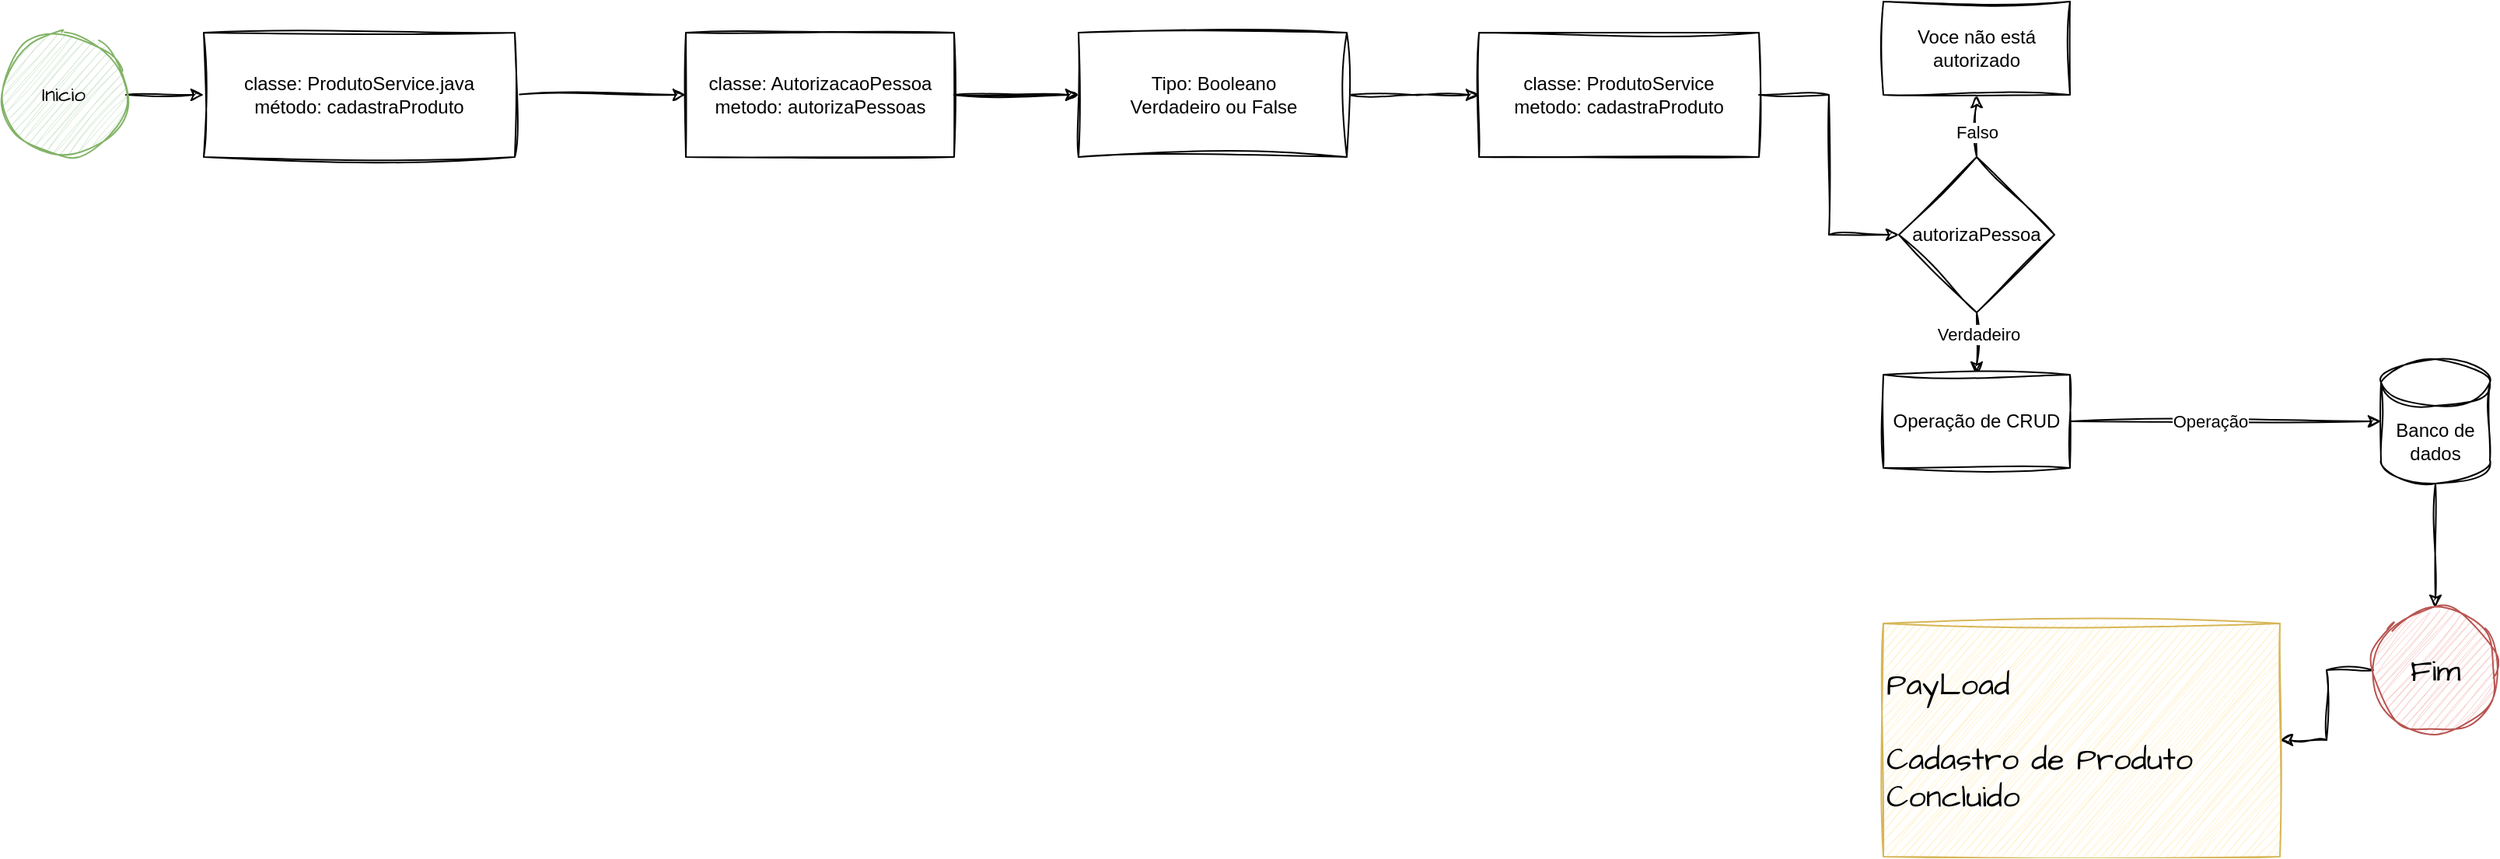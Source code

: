 <mxfile version="20.7.4" type="device" pages="6"><diagram id="YaEyOpLZqo1O4o5G6Kgj" name="CADASTRAR"><mxGraphModel dx="2731" dy="904" grid="1" gridSize="10" guides="1" tooltips="1" connect="1" arrows="1" fold="1" page="1" pageScale="1" pageWidth="827" pageHeight="1169" math="0" shadow="0"><root><mxCell id="0"/><mxCell id="1" parent="0"/><mxCell id="avmHXQ0p1c1_NOMVYRYm-1" value="" style="edgeStyle=orthogonalEdgeStyle;rounded=0;orthogonalLoop=1;jettySize=auto;html=1;sketch=1;curveFitting=1;jiggle=2;" edge="1" parent="1" source="avmHXQ0p1c1_NOMVYRYm-3" target="avmHXQ0p1c1_NOMVYRYm-7"><mxGeometry relative="1" as="geometry"/></mxCell><mxCell id="avmHXQ0p1c1_NOMVYRYm-2" value="" style="edgeStyle=orthogonalEdgeStyle;rounded=0;orthogonalLoop=1;jettySize=auto;html=1;sketch=1;curveFitting=1;jiggle=2;" edge="1" parent="1" source="avmHXQ0p1c1_NOMVYRYm-3" target="avmHXQ0p1c1_NOMVYRYm-7"><mxGeometry relative="1" as="geometry"/></mxCell><mxCell id="avmHXQ0p1c1_NOMVYRYm-3" value="&lt;font&gt;classe: AutorizacaoPessoa&lt;/font&gt;&lt;br&gt;&lt;font&gt;metodo: autorizaPessoas&lt;/font&gt;" style="rounded=0;whiteSpace=wrap;html=1;sketch=1;curveFitting=1;jiggle=2;" vertex="1" parent="1"><mxGeometry x="380" y="170" width="172.5" height="80" as="geometry"/></mxCell><mxCell id="avmHXQ0p1c1_NOMVYRYm-4" style="edgeStyle=orthogonalEdgeStyle;rounded=0;orthogonalLoop=1;jettySize=auto;html=1;entryX=0;entryY=0.5;entryDx=0;entryDy=0;sketch=1;curveFitting=1;jiggle=2;" edge="1" parent="1" source="avmHXQ0p1c1_NOMVYRYm-5" target="avmHXQ0p1c1_NOMVYRYm-3"><mxGeometry relative="1" as="geometry"/></mxCell><mxCell id="avmHXQ0p1c1_NOMVYRYm-5" value="&lt;font&gt;classe: ProdutoService.java&lt;/font&gt;&lt;br&gt;&lt;font&gt;método: cadastraProduto&lt;/font&gt;" style="rounded=0;whiteSpace=wrap;html=1;sketch=1;curveFitting=1;jiggle=2;" vertex="1" parent="1"><mxGeometry x="70" y="170" width="200" height="80" as="geometry"/></mxCell><mxCell id="avmHXQ0p1c1_NOMVYRYm-6" style="edgeStyle=orthogonalEdgeStyle;rounded=0;orthogonalLoop=1;jettySize=auto;html=1;entryX=0;entryY=0.5;entryDx=0;entryDy=0;sketch=1;curveFitting=1;jiggle=2;" edge="1" parent="1" source="avmHXQ0p1c1_NOMVYRYm-7"><mxGeometry relative="1" as="geometry"><mxPoint x="890" y="210" as="targetPoint"/></mxGeometry></mxCell><mxCell id="avmHXQ0p1c1_NOMVYRYm-7" value="&lt;font&gt;Tipo: Booleano&lt;/font&gt;&lt;br&gt;&lt;font&gt;Verdadeiro ou False&lt;/font&gt;" style="rounded=0;whiteSpace=wrap;html=1;sketch=1;curveFitting=1;jiggle=2;" vertex="1" parent="1"><mxGeometry x="632.5" y="170" width="172.5" height="80" as="geometry"/></mxCell><mxCell id="avmHXQ0p1c1_NOMVYRYm-8" value="" style="edgeStyle=orthogonalEdgeStyle;rounded=0;orthogonalLoop=1;jettySize=auto;html=1;sketch=1;curveFitting=1;jiggle=2;" edge="1" parent="1" source="avmHXQ0p1c1_NOMVYRYm-12" target="avmHXQ0p1c1_NOMVYRYm-13"><mxGeometry relative="1" as="geometry"/></mxCell><mxCell id="avmHXQ0p1c1_NOMVYRYm-9" value="Falso" style="edgeLabel;html=1;align=center;verticalAlign=middle;resizable=0;points=[];sketch=1;curveFitting=1;jiggle=2;" vertex="1" connectable="0" parent="avmHXQ0p1c1_NOMVYRYm-8"><mxGeometry x="-0.207" relative="1" as="geometry"><mxPoint as="offset"/></mxGeometry></mxCell><mxCell id="avmHXQ0p1c1_NOMVYRYm-10" style="edgeStyle=orthogonalEdgeStyle;rounded=0;orthogonalLoop=1;jettySize=auto;html=1;exitX=0.5;exitY=1;exitDx=0;exitDy=0;entryX=0.5;entryY=0;entryDx=0;entryDy=0;sketch=1;curveFitting=1;jiggle=2;" edge="1" parent="1" source="avmHXQ0p1c1_NOMVYRYm-12" target="avmHXQ0p1c1_NOMVYRYm-16"><mxGeometry relative="1" as="geometry"/></mxCell><mxCell id="avmHXQ0p1c1_NOMVYRYm-11" value="Verdadeiro" style="edgeLabel;html=1;align=center;verticalAlign=middle;resizable=0;points=[];sketch=1;curveFitting=1;jiggle=2;" vertex="1" connectable="0" parent="avmHXQ0p1c1_NOMVYRYm-10"><mxGeometry x="-0.328" y="1" relative="1" as="geometry"><mxPoint as="offset"/></mxGeometry></mxCell><mxCell id="avmHXQ0p1c1_NOMVYRYm-12" value="autorizaPessoa " style="rhombus;whiteSpace=wrap;html=1;rounded=0;sketch=1;curveFitting=1;jiggle=2;" vertex="1" parent="1"><mxGeometry x="1160" y="250" width="100" height="100" as="geometry"/></mxCell><mxCell id="avmHXQ0p1c1_NOMVYRYm-13" value="Voce não está autorizado" style="whiteSpace=wrap;html=1;rounded=0;sketch=1;curveFitting=1;jiggle=2;" vertex="1" parent="1"><mxGeometry x="1150" y="150" width="120" height="60" as="geometry"/></mxCell><mxCell id="avmHXQ0p1c1_NOMVYRYm-14" style="edgeStyle=orthogonalEdgeStyle;rounded=0;orthogonalLoop=1;jettySize=auto;html=1;entryX=0;entryY=0.5;entryDx=0;entryDy=0;entryPerimeter=0;sketch=1;curveFitting=1;jiggle=2;" edge="1" parent="1" source="avmHXQ0p1c1_NOMVYRYm-16" target="avmHXQ0p1c1_NOMVYRYm-19"><mxGeometry relative="1" as="geometry"/></mxCell><mxCell id="avmHXQ0p1c1_NOMVYRYm-15" value="Operação" style="edgeLabel;html=1;align=center;verticalAlign=middle;resizable=0;points=[];sketch=1;curveFitting=1;jiggle=2;" vertex="1" connectable="0" parent="avmHXQ0p1c1_NOMVYRYm-14"><mxGeometry x="-0.1" relative="1" as="geometry"><mxPoint as="offset"/></mxGeometry></mxCell><mxCell id="avmHXQ0p1c1_NOMVYRYm-16" value="Operação de CRUD" style="whiteSpace=wrap;html=1;rounded=0;sketch=1;curveFitting=1;jiggle=2;" vertex="1" parent="1"><mxGeometry x="1150" y="390" width="120" height="60" as="geometry"/></mxCell><mxCell id="avmHXQ0p1c1_NOMVYRYm-17" value="" style="edgeStyle=orthogonalEdgeStyle;rounded=0;orthogonalLoop=1;jettySize=auto;html=1;sketch=1;curveFitting=1;jiggle=2;" edge="1" parent="1" source="avmHXQ0p1c1_NOMVYRYm-18" target="avmHXQ0p1c1_NOMVYRYm-12"><mxGeometry relative="1" as="geometry"/></mxCell><mxCell id="avmHXQ0p1c1_NOMVYRYm-18" value="&lt;div&gt;classe: ProdutoService&lt;/div&gt;&lt;div&gt;metodo: cadastraProduto&lt;/div&gt;" style="whiteSpace=wrap;html=1;rounded=0;sketch=1;curveFitting=1;jiggle=2;" vertex="1" parent="1"><mxGeometry x="890" y="170" width="180" height="80" as="geometry"/></mxCell><mxCell id="6OjrnoADwSTsevYzwE-Z-2" value="" style="edgeStyle=orthogonalEdgeStyle;rounded=0;sketch=1;hachureGap=4;jiggle=2;curveFitting=1;orthogonalLoop=1;jettySize=auto;html=1;fontFamily=Architects Daughter;fontSource=https%3A%2F%2Ffonts.googleapis.com%2Fcss%3Ffamily%3DArchitects%2BDaughter;fontSize=13;" edge="1" parent="1" source="avmHXQ0p1c1_NOMVYRYm-19" target="6OjrnoADwSTsevYzwE-Z-1"><mxGeometry relative="1" as="geometry"/></mxCell><mxCell id="avmHXQ0p1c1_NOMVYRYm-19" value="Banco de dados" style="shape=cylinder3;whiteSpace=wrap;html=1;boundedLbl=1;backgroundOutline=1;size=15;sketch=1;curveFitting=1;jiggle=2;" vertex="1" parent="1"><mxGeometry x="1470" y="380" width="70" height="80" as="geometry"/></mxCell><mxCell id="2Vs1FFpnmpTr6dyC34oJ-2" value="" style="edgeStyle=orthogonalEdgeStyle;rounded=0;sketch=1;hachureGap=4;jiggle=2;curveFitting=1;orthogonalLoop=1;jettySize=auto;html=1;fontFamily=Architects Daughter;fontSource=https%3A%2F%2Ffonts.googleapis.com%2Fcss%3Ffamily%3DArchitects%2BDaughter;fontSize=13;" edge="1" parent="1" source="2Vs1FFpnmpTr6dyC34oJ-1" target="avmHXQ0p1c1_NOMVYRYm-5"><mxGeometry relative="1" as="geometry"/></mxCell><mxCell id="2Vs1FFpnmpTr6dyC34oJ-1" value="Inicio" style="ellipse;whiteSpace=wrap;html=1;aspect=fixed;rounded=0;sketch=1;hachureGap=4;jiggle=2;curveFitting=1;fontFamily=Architects Daughter;fontSource=https%3A%2F%2Ffonts.googleapis.com%2Fcss%3Ffamily%3DArchitects%2BDaughter;fontSize=13;fillColor=#d5e8d4;strokeColor=#82b366;" vertex="1" parent="1"><mxGeometry x="-60" y="170" width="80" height="80" as="geometry"/></mxCell><mxCell id="6OjrnoADwSTsevYzwE-Z-4" value="" style="edgeStyle=orthogonalEdgeStyle;rounded=0;sketch=1;hachureGap=4;jiggle=2;curveFitting=1;orthogonalLoop=1;jettySize=auto;html=1;fontFamily=Architects Daughter;fontSource=https%3A%2F%2Ffonts.googleapis.com%2Fcss%3Ffamily%3DArchitects%2BDaughter;fontSize=13;" edge="1" parent="1" source="6OjrnoADwSTsevYzwE-Z-1" target="6OjrnoADwSTsevYzwE-Z-3"><mxGeometry relative="1" as="geometry"/></mxCell><mxCell id="6OjrnoADwSTsevYzwE-Z-1" value="Fim" style="ellipse;whiteSpace=wrap;html=1;sketch=1;curveFitting=1;jiggle=2;hachureGap=4;fontFamily=Architects Daughter;fontSource=https%3A%2F%2Ffonts.googleapis.com%2Fcss%3Ffamily%3DArchitects%2BDaughter;fontSize=20;fillColor=#f8cecc;strokeColor=#b85450;" vertex="1" parent="1"><mxGeometry x="1465" y="540" width="80" height="80" as="geometry"/></mxCell><mxCell id="6OjrnoADwSTsevYzwE-Z-3" value="PayLoad&lt;br&gt;&lt;br&gt;Cadastro de Produto Concluido" style="whiteSpace=wrap;html=1;fontSize=20;fontFamily=Architects Daughter;fillColor=#fff2cc;strokeColor=#d6b656;sketch=1;curveFitting=1;jiggle=2;hachureGap=4;fontSource=https%3A%2F%2Ffonts.googleapis.com%2Fcss%3Ffamily%3DArchitects%2BDaughter;align=left;" vertex="1" parent="1"><mxGeometry x="1150" y="550" width="255" height="150" as="geometry"/></mxCell></root></mxGraphModel></diagram><diagram id="X0bF74XiXrTzCjZMN3fV" name="BUSCA-TODOS"><mxGraphModel dx="2943" dy="1004" grid="1" gridSize="10" guides="1" tooltips="1" connect="1" arrows="1" fold="1" page="1" pageScale="1" pageWidth="827" pageHeight="1169" math="0" shadow="0"><root><mxCell id="0"/><mxCell id="1" parent="0"/><mxCell id="L6-xTOXsC9QZWfpU8j8X-1" value="" style="edgeStyle=orthogonalEdgeStyle;rounded=0;orthogonalLoop=1;jettySize=auto;html=1;sketch=1;curveFitting=1;jiggle=2;" edge="1" parent="1" source="L6-xTOXsC9QZWfpU8j8X-3"><mxGeometry relative="1" as="geometry"><mxPoint x="795" y="450" as="targetPoint"/></mxGeometry></mxCell><mxCell id="L6-xTOXsC9QZWfpU8j8X-2" value="" style="edgeStyle=orthogonalEdgeStyle;rounded=0;orthogonalLoop=1;jettySize=auto;html=1;sketch=1;curveFitting=1;jiggle=2;" edge="1" parent="1" source="L6-xTOXsC9QZWfpU8j8X-3"><mxGeometry relative="1" as="geometry"><mxPoint x="795" y="450" as="targetPoint"/></mxGeometry></mxCell><mxCell id="L6-xTOXsC9QZWfpU8j8X-3" value="&lt;font&gt;classe: AutorizacaoPessoa&lt;/font&gt;&lt;br&gt;&lt;font&gt;metodo: autorizaPessoas&lt;/font&gt;()" style="rounded=0;whiteSpace=wrap;html=1;sketch=1;curveFitting=1;jiggle=2;" vertex="1" parent="1"><mxGeometry x="570" y="410" width="172.5" height="80" as="geometry"/></mxCell><mxCell id="L6-xTOXsC9QZWfpU8j8X-4" style="edgeStyle=orthogonalEdgeStyle;rounded=0;orthogonalLoop=1;jettySize=auto;html=1;entryX=0;entryY=0.5;entryDx=0;entryDy=0;sketch=1;curveFitting=1;jiggle=2;" edge="1" parent="1" source="L6-xTOXsC9QZWfpU8j8X-5" target="L6-xTOXsC9QZWfpU8j8X-3"><mxGeometry relative="1" as="geometry"/></mxCell><mxCell id="L6-xTOXsC9QZWfpU8j8X-5" value="&lt;font&gt;classe: ProdutoService.java&lt;/font&gt;&lt;br&gt;&lt;font&gt;método: todosProduto&lt;/font&gt;()" style="rounded=0;whiteSpace=wrap;html=1;sketch=1;curveFitting=1;jiggle=2;" vertex="1" parent="1"><mxGeometry x="310" y="410" width="200" height="80" as="geometry"/></mxCell><mxCell id="L6-xTOXsC9QZWfpU8j8X-8" value="" style="edgeStyle=orthogonalEdgeStyle;rounded=0;orthogonalLoop=1;jettySize=auto;html=1;sketch=1;curveFitting=1;jiggle=2;" edge="1" parent="1" source="L6-xTOXsC9QZWfpU8j8X-12" target="L6-xTOXsC9QZWfpU8j8X-13"><mxGeometry relative="1" as="geometry"/></mxCell><mxCell id="L6-xTOXsC9QZWfpU8j8X-9" value="Falso" style="edgeLabel;html=1;align=center;verticalAlign=middle;resizable=0;points=[];sketch=1;curveFitting=1;jiggle=2;" vertex="1" connectable="0" parent="L6-xTOXsC9QZWfpU8j8X-8"><mxGeometry x="-0.207" relative="1" as="geometry"><mxPoint as="offset"/></mxGeometry></mxCell><mxCell id="L6-xTOXsC9QZWfpU8j8X-10" style="edgeStyle=orthogonalEdgeStyle;rounded=0;orthogonalLoop=1;jettySize=auto;html=1;exitX=0.5;exitY=1;exitDx=0;exitDy=0;entryX=0.5;entryY=0;entryDx=0;entryDy=0;sketch=1;curveFitting=1;jiggle=2;" edge="1" parent="1" source="L6-xTOXsC9QZWfpU8j8X-12"><mxGeometry relative="1" as="geometry"><mxPoint x="840" y="540" as="targetPoint"/></mxGeometry></mxCell><mxCell id="L6-xTOXsC9QZWfpU8j8X-11" value="Verdadeiro" style="edgeLabel;html=1;align=center;verticalAlign=middle;resizable=0;points=[];sketch=1;curveFitting=1;jiggle=2;" vertex="1" connectable="0" parent="L6-xTOXsC9QZWfpU8j8X-10"><mxGeometry x="-0.328" y="1" relative="1" as="geometry"><mxPoint as="offset"/></mxGeometry></mxCell><mxCell id="L6-xTOXsC9QZWfpU8j8X-12" value="Tem permissao" style="rhombus;whiteSpace=wrap;html=1;rounded=0;sketch=1;curveFitting=1;jiggle=2;" vertex="1" parent="1"><mxGeometry x="790" y="400" width="100" height="100" as="geometry"/></mxCell><mxCell id="L6-xTOXsC9QZWfpU8j8X-13" value="UNAUTHORIZED" style="whiteSpace=wrap;html=1;rounded=0;sketch=1;curveFitting=1;jiggle=2;" vertex="1" parent="1"><mxGeometry x="780" y="300" width="120" height="60" as="geometry"/></mxCell><mxCell id="L6-xTOXsC9QZWfpU8j8X-24" value="" style="edgeStyle=orthogonalEdgeStyle;rounded=0;sketch=1;hachureGap=4;jiggle=2;curveFitting=1;orthogonalLoop=1;jettySize=auto;html=1;fontFamily=Architects Daughter;fontSource=https%3A%2F%2Ffonts.googleapis.com%2Fcss%3Ffamily%3DArchitects%2BDaughter;fontSize=16;" edge="1" parent="1" target="L6-xTOXsC9QZWfpU8j8X-18"><mxGeometry relative="1" as="geometry"><mxPoint x="900" y="570" as="sourcePoint"/><Array as="points"><mxPoint x="900" y="580"/></Array></mxGeometry></mxCell><mxCell id="L6-xTOXsC9QZWfpU8j8X-22" value="" style="edgeStyle=orthogonalEdgeStyle;rounded=0;sketch=1;hachureGap=4;jiggle=2;curveFitting=1;orthogonalLoop=1;jettySize=auto;html=1;fontFamily=Architects Daughter;fontSource=https%3A%2F%2Ffonts.googleapis.com%2Fcss%3Ffamily%3DArchitects%2BDaughter;fontSize=16;entryX=0;entryY=0.5;entryDx=0;entryDy=0;entryPerimeter=0;" edge="1" parent="1" source="L6-xTOXsC9QZWfpU8j8X-18" target="L6-xTOXsC9QZWfpU8j8X-25"><mxGeometry relative="1" as="geometry"><mxPoint x="1290" y="580" as="targetPoint"/><Array as="points"/></mxGeometry></mxCell><mxCell id="L6-xTOXsC9QZWfpU8j8X-18" value="&lt;div&gt;classe: ProdutoRepository&lt;/div&gt;&lt;div&gt;metodo: findAll()&lt;/div&gt;" style="whiteSpace=wrap;html=1;rounded=0;sketch=1;curveFitting=1;jiggle=2;" vertex="1" parent="1"><mxGeometry x="1040" y="540" width="180" height="80" as="geometry"/></mxCell><mxCell id="0-TKFk_wVr5oZVxgOSmR-2" value="" style="edgeStyle=orthogonalEdgeStyle;rounded=0;sketch=1;hachureGap=4;jiggle=2;curveFitting=1;orthogonalLoop=1;jettySize=auto;html=1;fontFamily=Architects Daughter;fontSource=https%3A%2F%2Ffonts.googleapis.com%2Fcss%3Ffamily%3DArchitects%2BDaughter;fontSize=14;" edge="1" parent="1" source="L6-xTOXsC9QZWfpU8j8X-25" target="0-TKFk_wVr5oZVxgOSmR-1"><mxGeometry relative="1" as="geometry"/></mxCell><mxCell id="L6-xTOXsC9QZWfpU8j8X-25" value="&lt;font style=&quot;font-size: 14px;&quot;&gt;autorizacao.&lt;br&gt;produtos&lt;/font&gt;" style="shape=cylinder3;whiteSpace=wrap;html=1;boundedLbl=1;backgroundOutline=1;size=15;sketch=1;hachureGap=4;jiggle=2;curveFitting=1;fontFamily=Architects Daughter;fontSource=https%3A%2F%2Ffonts.googleapis.com%2Fcss%3Ffamily%3DArchitects%2BDaughter;fontSize=20;" vertex="1" parent="1"><mxGeometry x="1300" y="530" width="90" height="100" as="geometry"/></mxCell><mxCell id="L6-xTOXsC9QZWfpU8j8X-28" value="" style="edgeStyle=orthogonalEdgeStyle;rounded=0;sketch=1;hachureGap=4;jiggle=2;curveFitting=1;orthogonalLoop=1;jettySize=auto;html=1;fontFamily=Architects Daughter;fontSource=https%3A%2F%2Ffonts.googleapis.com%2Fcss%3Ffamily%3DArchitects%2BDaughter;fontSize=14;" edge="1" parent="1" source="L6-xTOXsC9QZWfpU8j8X-27" target="L6-xTOXsC9QZWfpU8j8X-5"><mxGeometry relative="1" as="geometry"/></mxCell><mxCell id="L6-xTOXsC9QZWfpU8j8X-27" value="&lt;font&gt;classe: ProdutoController.java&lt;/font&gt;&lt;br&gt;&lt;font&gt;método: todosProduto()&lt;/font&gt;" style="rounded=0;whiteSpace=wrap;html=1;sketch=1;curveFitting=1;jiggle=2;" vertex="1" parent="1"><mxGeometry x="60" y="407.5" width="170" height="85" as="geometry"/></mxCell><mxCell id="L6-xTOXsC9QZWfpU8j8X-29" value="&lt;font&gt;classe: ProdutoService.java&lt;/font&gt;&lt;br&gt;&lt;font&gt;método: todosProduto&lt;/font&gt;()" style="rounded=0;whiteSpace=wrap;html=1;sketch=1;curveFitting=1;jiggle=2;" vertex="1" parent="1"><mxGeometry x="742.5" y="540" width="200" height="80" as="geometry"/></mxCell><mxCell id="0-TKFk_wVr5oZVxgOSmR-4" style="edgeStyle=orthogonalEdgeStyle;rounded=0;sketch=1;hachureGap=4;jiggle=2;curveFitting=1;orthogonalLoop=1;jettySize=auto;html=1;entryX=0.5;entryY=0;entryDx=0;entryDy=0;fontFamily=Architects Daughter;fontSource=https%3A%2F%2Ffonts.googleapis.com%2Fcss%3Ffamily%3DArchitects%2BDaughter;fontSize=14;" edge="1" parent="1" source="0-TKFk_wVr5oZVxgOSmR-1" target="0-TKFk_wVr5oZVxgOSmR-3"><mxGeometry relative="1" as="geometry"/></mxCell><mxCell id="0-TKFk_wVr5oZVxgOSmR-1" value="fim" style="ellipse;whiteSpace=wrap;html=1;fontSize=20;fontFamily=Architects Daughter;sketch=1;hachureGap=4;jiggle=2;curveFitting=1;fontSource=https%3A%2F%2Ffonts.googleapis.com%2Fcss%3Ffamily%3DArchitects%2BDaughter;fillColor=#f8cecc;strokeColor=#b85450;" vertex="1" parent="1"><mxGeometry x="1475" y="540" width="80" height="80" as="geometry"/></mxCell><mxCell id="0-TKFk_wVr5oZVxgOSmR-3" value="&lt;font style=&quot;font-size: 13px;&quot;&gt;PayLoad&lt;br&gt;&lt;br&gt;&lt;/font&gt;&lt;div style=&quot;background-color: rgb(255, 255, 254); line-height: 18px; font-size: 13px;&quot;&gt;&lt;div style=&quot;&quot;&gt;&lt;font style=&quot;font-size: 13px;&quot;&gt;[&lt;/font&gt;&lt;/div&gt;&lt;div style=&quot;&quot;&gt;&lt;font style=&quot;font-size: 13px;&quot;&gt;&amp;nbsp;&amp;nbsp;&amp;nbsp;&amp;nbsp;{&lt;/font&gt;&lt;/div&gt;&lt;div style=&quot;&quot;&gt;&lt;font style=&quot;font-size: 13px;&quot;&gt;&amp;nbsp;&amp;nbsp;&amp;nbsp;&amp;nbsp;&amp;nbsp;&amp;nbsp;&amp;nbsp;&amp;nbsp;&lt;span style=&quot;color: #a31515;&quot;&gt;&quot;nome&quot;&lt;/span&gt;:&amp;nbsp;&lt;span style=&quot;color: #0451a5;&quot;&gt;&quot;Iphone&amp;nbsp;15&quot;&lt;/span&gt;,&lt;/font&gt;&lt;/div&gt;&lt;div style=&quot;&quot;&gt;&lt;font style=&quot;font-size: 13px;&quot;&gt;&amp;nbsp;&amp;nbsp;&amp;nbsp;&amp;nbsp;&amp;nbsp;&amp;nbsp;&amp;nbsp;&amp;nbsp;&lt;span style=&quot;color: #a31515;&quot;&gt;&quot;preco&quot;&lt;/span&gt;:&amp;nbsp;&lt;span style=&quot;color: #098658;&quot;&gt;8999&lt;/span&gt;,&lt;/font&gt;&lt;/div&gt;&lt;div style=&quot;&quot;&gt;&lt;font style=&quot;font-size: 13px;&quot;&gt;&amp;nbsp;&amp;nbsp;&amp;nbsp;&amp;nbsp;&amp;nbsp;&amp;nbsp;&amp;nbsp;&amp;nbsp;&lt;span style=&quot;color: #a31515;&quot;&gt;&quot;descricao&quot;&lt;/span&gt;:&amp;nbsp;&lt;span style=&quot;color: #0451a5;&quot;&gt;&quot;Iphone&amp;nbsp;15&amp;nbsp;Plus&amp;nbsp;2023&quot;&lt;/span&gt;&lt;/font&gt;&lt;/div&gt;&lt;div style=&quot;&quot;&gt;&lt;font style=&quot;font-size: 13px;&quot;&gt;&amp;nbsp;&amp;nbsp;&amp;nbsp;&amp;nbsp;},&lt;/font&gt;&lt;/div&gt;&lt;div style=&quot;&quot;&gt;&lt;font style=&quot;font-size: 13px;&quot;&gt;&amp;nbsp;&amp;nbsp;&amp;nbsp;&amp;nbsp;{&lt;/font&gt;&lt;/div&gt;&lt;div style=&quot;&quot;&gt;&lt;font style=&quot;font-size: 13px;&quot;&gt;&amp;nbsp;&amp;nbsp;&amp;nbsp;&amp;nbsp;&amp;nbsp;&amp;nbsp;&amp;nbsp;&amp;nbsp;&lt;span style=&quot;color: #a31515;&quot;&gt;&quot;nome&quot;&lt;/span&gt;:&amp;nbsp;&lt;span style=&quot;color: #0451a5;&quot;&gt;&quot;MacBook&quot;&lt;/span&gt;,&lt;/font&gt;&lt;/div&gt;&lt;div style=&quot;&quot;&gt;&lt;font style=&quot;font-size: 13px;&quot;&gt;&amp;nbsp;&amp;nbsp;&amp;nbsp;&amp;nbsp;&amp;nbsp;&amp;nbsp;&amp;nbsp;&amp;nbsp;&lt;span style=&quot;color: #a31515;&quot;&gt;&quot;preco&quot;&lt;/span&gt;:&amp;nbsp;&lt;span style=&quot;color: #098658;&quot;&gt;12000&lt;/span&gt;,&lt;/font&gt;&lt;/div&gt;&lt;div style=&quot;&quot;&gt;&lt;font style=&quot;font-size: 13px;&quot;&gt;&amp;nbsp;&amp;nbsp;&amp;nbsp;&amp;nbsp;&amp;nbsp;&amp;nbsp;&amp;nbsp;&amp;nbsp;&lt;span style=&quot;color: #a31515;&quot;&gt;&quot;descricao&quot;&lt;/span&gt;:&amp;nbsp;&lt;span style=&quot;color: #0451a5;&quot;&gt;&quot;MacBook&amp;nbsp;2022&quot;&lt;/span&gt;&lt;/font&gt;&lt;/div&gt;&lt;div style=&quot;&quot;&gt;&lt;font style=&quot;font-size: 13px;&quot;&gt;&amp;nbsp;&amp;nbsp;&amp;nbsp;&amp;nbsp;},&lt;/font&gt;&lt;/div&gt;&lt;div style=&quot;&quot;&gt;&lt;font style=&quot;font-size: 13px;&quot;&gt;&amp;nbsp;&amp;nbsp;&amp;nbsp;&amp;nbsp;{&lt;/font&gt;&lt;/div&gt;&lt;div style=&quot;&quot;&gt;&lt;font style=&quot;font-size: 13px;&quot;&gt;&amp;nbsp;&amp;nbsp;&amp;nbsp;&amp;nbsp;&amp;nbsp;&amp;nbsp;&amp;nbsp;&amp;nbsp;&lt;span style=&quot;color: #a31515;&quot;&gt;&quot;nome&quot;&lt;/span&gt;:&amp;nbsp;&lt;span style=&quot;color: #0451a5;&quot;&gt;&quot;Cadeira&amp;nbsp;Gamer&quot;&lt;/span&gt;,&lt;/font&gt;&lt;/div&gt;&lt;div style=&quot;&quot;&gt;&lt;font style=&quot;font-size: 13px;&quot;&gt;&amp;nbsp;&amp;nbsp;&amp;nbsp;&amp;nbsp;&amp;nbsp;&amp;nbsp;&amp;nbsp;&amp;nbsp;&lt;span style=&quot;color: #a31515;&quot;&gt;&quot;preco&quot;&lt;/span&gt;:&amp;nbsp;&lt;span style=&quot;color: #098658;&quot;&gt;1999&lt;/span&gt;,&lt;/font&gt;&lt;/div&gt;&lt;div style=&quot;&quot;&gt;&lt;font style=&quot;font-size: 13px;&quot;&gt;&amp;nbsp;&amp;nbsp;&amp;nbsp;&amp;nbsp;&amp;nbsp;&amp;nbsp;&amp;nbsp;&amp;nbsp;&lt;span style=&quot;color: #a31515;&quot;&gt;&quot;descricao&quot;&lt;/span&gt;:&amp;nbsp;&lt;span style=&quot;color: #0451a5;&quot;&gt;&quot;Gamer&amp;nbsp;Lancamento&amp;nbsp;2022&quot;&lt;/span&gt;&lt;/font&gt;&lt;/div&gt;&lt;div style=&quot;&quot;&gt;&lt;font style=&quot;font-size: 13px;&quot;&gt;&amp;nbsp;&amp;nbsp;&amp;nbsp;&amp;nbsp;}&lt;/font&gt;&lt;/div&gt;&lt;div style=&quot;&quot;&gt;&lt;font style=&quot;font-size: 13px;&quot;&gt;]&lt;/font&gt;&lt;/div&gt;&lt;/div&gt;" style="whiteSpace=wrap;html=1;aspect=fixed;sketch=1;hachureGap=4;jiggle=2;curveFitting=1;fontFamily=Architects Daughter;fontSource=https%3A%2F%2Ffonts.googleapis.com%2Fcss%3Ffamily%3DArchitects%2BDaughter;fontSize=14;fillColor=#ffe6cc;strokeColor=#d79b00;align=left;gradientColor=none;rounded=0;" vertex="1" parent="1"><mxGeometry x="1385" y="720" width="260" height="260" as="geometry"/></mxCell><mxCell id="0-TKFk_wVr5oZVxgOSmR-7" value="" style="edgeStyle=orthogonalEdgeStyle;rounded=0;sketch=1;hachureGap=4;jiggle=2;curveFitting=1;orthogonalLoop=1;jettySize=auto;html=1;fontFamily=Architects Daughter;fontSource=https%3A%2F%2Ffonts.googleapis.com%2Fcss%3Ffamily%3DArchitects%2BDaughter;fontSize=13;" edge="1" parent="1" source="0-TKFk_wVr5oZVxgOSmR-6" target="L6-xTOXsC9QZWfpU8j8X-27"><mxGeometry relative="1" as="geometry"/></mxCell><mxCell id="0-TKFk_wVr5oZVxgOSmR-6" value="Inicio" style="ellipse;whiteSpace=wrap;html=1;aspect=fixed;rounded=0;sketch=1;hachureGap=4;jiggle=2;curveFitting=1;fontFamily=Architects Daughter;fontSource=https%3A%2F%2Ffonts.googleapis.com%2Fcss%3Ffamily%3DArchitects%2BDaughter;fontSize=13;fillColor=#d5e8d4;strokeColor=#82b366;" vertex="1" parent="1"><mxGeometry x="-60" y="410" width="80" height="80" as="geometry"/></mxCell></root></mxGraphModel></diagram><diagram id="L_cnB4wJtQTz-CdpNMbE" name="BUSCA-POR-NOME"><mxGraphModel dx="2380" dy="1130" grid="1" gridSize="10" guides="1" tooltips="1" connect="1" arrows="1" fold="1" page="1" pageScale="1" pageWidth="827" pageHeight="1169" math="0" shadow="0"><root><mxCell id="0"/><mxCell id="1" parent="0"/><mxCell id="UpJ8S-KPphGA2ktyvTCq-1" value="" style="edgeStyle=orthogonalEdgeStyle;rounded=0;orthogonalLoop=1;jettySize=auto;html=1;sketch=1;curveFitting=1;jiggle=2;" edge="1" parent="1" source="UpJ8S-KPphGA2ktyvTCq-3"><mxGeometry relative="1" as="geometry"><mxPoint x="905" y="410" as="targetPoint"/></mxGeometry></mxCell><mxCell id="UpJ8S-KPphGA2ktyvTCq-2" value="" style="edgeStyle=orthogonalEdgeStyle;rounded=0;orthogonalLoop=1;jettySize=auto;html=1;sketch=1;curveFitting=1;jiggle=2;" edge="1" parent="1" source="UpJ8S-KPphGA2ktyvTCq-3"><mxGeometry relative="1" as="geometry"><mxPoint x="905" y="410" as="targetPoint"/></mxGeometry></mxCell><mxCell id="UpJ8S-KPphGA2ktyvTCq-3" value="&lt;font&gt;classe: AutorizacaoPessoa&lt;/font&gt;&lt;br&gt;&lt;font&gt;metodo: autorizaPessoas&lt;/font&gt;()" style="rounded=0;whiteSpace=wrap;html=1;sketch=1;curveFitting=1;jiggle=2;" vertex="1" parent="1"><mxGeometry x="680" y="370" width="172.5" height="80" as="geometry"/></mxCell><mxCell id="UpJ8S-KPphGA2ktyvTCq-4" style="edgeStyle=orthogonalEdgeStyle;rounded=0;orthogonalLoop=1;jettySize=auto;html=1;entryX=0;entryY=0.5;entryDx=0;entryDy=0;sketch=1;curveFitting=1;jiggle=2;" edge="1" parent="1" source="UpJ8S-KPphGA2ktyvTCq-5" target="UpJ8S-KPphGA2ktyvTCq-3"><mxGeometry relative="1" as="geometry"/></mxCell><mxCell id="UpJ8S-KPphGA2ktyvTCq-5" value="&lt;font&gt;classe: ProdutoService.java&lt;/font&gt;&lt;br&gt;&lt;font&gt;método: buscaProdutoPeloNome&lt;/font&gt;()" style="rounded=0;whiteSpace=wrap;html=1;sketch=1;curveFitting=1;jiggle=2;" vertex="1" parent="1"><mxGeometry x="420" y="370" width="200" height="80" as="geometry"/></mxCell><mxCell id="UpJ8S-KPphGA2ktyvTCq-6" value="" style="edgeStyle=orthogonalEdgeStyle;rounded=0;orthogonalLoop=1;jettySize=auto;html=1;sketch=1;curveFitting=1;jiggle=2;" edge="1" parent="1" source="UpJ8S-KPphGA2ktyvTCq-10" target="UpJ8S-KPphGA2ktyvTCq-11"><mxGeometry relative="1" as="geometry"/></mxCell><mxCell id="UpJ8S-KPphGA2ktyvTCq-7" value="Falso" style="edgeLabel;html=1;align=center;verticalAlign=middle;resizable=0;points=[];sketch=1;curveFitting=1;jiggle=2;" vertex="1" connectable="0" parent="UpJ8S-KPphGA2ktyvTCq-6"><mxGeometry x="-0.207" relative="1" as="geometry"><mxPoint as="offset"/></mxGeometry></mxCell><mxCell id="UpJ8S-KPphGA2ktyvTCq-8" style="edgeStyle=orthogonalEdgeStyle;rounded=0;orthogonalLoop=1;jettySize=auto;html=1;exitX=0.5;exitY=1;exitDx=0;exitDy=0;entryX=0.5;entryY=0;entryDx=0;entryDy=0;sketch=1;curveFitting=1;jiggle=2;" edge="1" parent="1" source="UpJ8S-KPphGA2ktyvTCq-10"><mxGeometry relative="1" as="geometry"><mxPoint x="950" y="500" as="targetPoint"/></mxGeometry></mxCell><mxCell id="UpJ8S-KPphGA2ktyvTCq-9" value="Verdadeiro" style="edgeLabel;html=1;align=center;verticalAlign=middle;resizable=0;points=[];sketch=1;curveFitting=1;jiggle=2;" vertex="1" connectable="0" parent="UpJ8S-KPphGA2ktyvTCq-8"><mxGeometry x="-0.328" y="1" relative="1" as="geometry"><mxPoint as="offset"/></mxGeometry></mxCell><mxCell id="UpJ8S-KPphGA2ktyvTCq-10" value="Tem permissao" style="rhombus;whiteSpace=wrap;html=1;rounded=0;sketch=1;curveFitting=1;jiggle=2;" vertex="1" parent="1"><mxGeometry x="900" y="360" width="100" height="100" as="geometry"/></mxCell><mxCell id="UpJ8S-KPphGA2ktyvTCq-11" value="UNAUTHORIZED" style="whiteSpace=wrap;html=1;rounded=0;sketch=1;curveFitting=1;jiggle=2;" vertex="1" parent="1"><mxGeometry x="890" y="260" width="120" height="60" as="geometry"/></mxCell><mxCell id="UpJ8S-KPphGA2ktyvTCq-12" value="" style="edgeStyle=orthogonalEdgeStyle;rounded=0;sketch=1;hachureGap=4;jiggle=2;curveFitting=1;orthogonalLoop=1;jettySize=auto;html=1;fontFamily=Architects Daughter;fontSource=https%3A%2F%2Ffonts.googleapis.com%2Fcss%3Ffamily%3DArchitects%2BDaughter;fontSize=16;" edge="1" parent="1" target="UpJ8S-KPphGA2ktyvTCq-14"><mxGeometry relative="1" as="geometry"><mxPoint x="1010" y="530" as="sourcePoint"/><Array as="points"><mxPoint x="1010" y="540"/></Array></mxGeometry></mxCell><mxCell id="UpJ8S-KPphGA2ktyvTCq-13" value="" style="edgeStyle=orthogonalEdgeStyle;rounded=0;sketch=1;hachureGap=4;jiggle=2;curveFitting=1;orthogonalLoop=1;jettySize=auto;html=1;fontFamily=Architects Daughter;fontSource=https%3A%2F%2Ffonts.googleapis.com%2Fcss%3Ffamily%3DArchitects%2BDaughter;fontSize=16;entryX=0;entryY=0.5;entryDx=0;entryDy=0;entryPerimeter=0;" edge="1" parent="1" source="UpJ8S-KPphGA2ktyvTCq-14" target="UpJ8S-KPphGA2ktyvTCq-15"><mxGeometry relative="1" as="geometry"><mxPoint x="1400" y="540" as="targetPoint"/><Array as="points"/></mxGeometry></mxCell><mxCell id="UpJ8S-KPphGA2ktyvTCq-14" value="&lt;div&gt;classe: ProdutoRepository&lt;/div&gt;&lt;div&gt;metodo: findbyNomel()&lt;/div&gt;" style="whiteSpace=wrap;html=1;rounded=0;sketch=1;curveFitting=1;jiggle=2;" vertex="1" parent="1"><mxGeometry x="1150" y="500" width="180" height="80" as="geometry"/></mxCell><mxCell id="6yRp-FZCS6fgFoDoBVJO-2" value="" style="edgeStyle=orthogonalEdgeStyle;rounded=0;sketch=1;hachureGap=4;jiggle=2;curveFitting=1;orthogonalLoop=1;jettySize=auto;html=1;fontFamily=Architects Daughter;fontSource=https%3A%2F%2Ffonts.googleapis.com%2Fcss%3Ffamily%3DArchitects%2BDaughter;fontSize=13;" edge="1" parent="1" source="UpJ8S-KPphGA2ktyvTCq-15" target="6yRp-FZCS6fgFoDoBVJO-1"><mxGeometry relative="1" as="geometry"/></mxCell><mxCell id="UpJ8S-KPphGA2ktyvTCq-15" value="&lt;font style=&quot;font-size: 14px;&quot;&gt;autorizacao.&lt;br&gt;produtos&lt;/font&gt;" style="shape=cylinder3;whiteSpace=wrap;html=1;boundedLbl=1;backgroundOutline=1;size=15;sketch=1;hachureGap=4;jiggle=2;curveFitting=1;fontFamily=Architects Daughter;fontSource=https%3A%2F%2Ffonts.googleapis.com%2Fcss%3Ffamily%3DArchitects%2BDaughter;fontSize=20;" vertex="1" parent="1"><mxGeometry x="1410" y="490" width="90" height="100" as="geometry"/></mxCell><mxCell id="UpJ8S-KPphGA2ktyvTCq-16" value="" style="edgeStyle=orthogonalEdgeStyle;rounded=0;sketch=1;hachureGap=4;jiggle=2;curveFitting=1;orthogonalLoop=1;jettySize=auto;html=1;fontFamily=Architects Daughter;fontSource=https%3A%2F%2Ffonts.googleapis.com%2Fcss%3Ffamily%3DArchitects%2BDaughter;fontSize=14;" edge="1" parent="1" source="UpJ8S-KPphGA2ktyvTCq-17" target="UpJ8S-KPphGA2ktyvTCq-5"><mxGeometry relative="1" as="geometry"/></mxCell><mxCell id="UpJ8S-KPphGA2ktyvTCq-17" value="&lt;font&gt;classe: ProdutoController.java&lt;/font&gt;&lt;br&gt;&lt;font&gt;método: todosProduto()&lt;/font&gt;" style="rounded=0;whiteSpace=wrap;html=1;sketch=1;curveFitting=1;jiggle=2;" vertex="1" parent="1"><mxGeometry x="170" y="367.5" width="170" height="85" as="geometry"/></mxCell><mxCell id="UpJ8S-KPphGA2ktyvTCq-18" value="&lt;font&gt;classe: ProdutoService.java&lt;/font&gt;&lt;br&gt;&lt;font&gt;método: todosProduto&lt;/font&gt;()" style="rounded=0;whiteSpace=wrap;html=1;sketch=1;curveFitting=1;jiggle=2;" vertex="1" parent="1"><mxGeometry x="852.5" y="500" width="200" height="80" as="geometry"/></mxCell><mxCell id="aHt0i0D5UDsOq71x_Yu6-2" value="" style="edgeStyle=orthogonalEdgeStyle;rounded=0;sketch=1;hachureGap=4;jiggle=2;curveFitting=1;orthogonalLoop=1;jettySize=auto;html=1;fontFamily=Architects Daughter;fontSource=https%3A%2F%2Ffonts.googleapis.com%2Fcss%3Ffamily%3DArchitects%2BDaughter;fontSize=13;" edge="1" parent="1" source="6yRp-FZCS6fgFoDoBVJO-1" target="aHt0i0D5UDsOq71x_Yu6-1"><mxGeometry relative="1" as="geometry"/></mxCell><mxCell id="6yRp-FZCS6fgFoDoBVJO-1" value="Fim" style="ellipse;whiteSpace=wrap;html=1;fontSize=20;fontFamily=Architects Daughter;sketch=1;hachureGap=4;jiggle=2;curveFitting=1;fontSource=https%3A%2F%2Ffonts.googleapis.com%2Fcss%3Ffamily%3DArchitects%2BDaughter;fillColor=#f8cecc;strokeColor=#b85450;" vertex="1" parent="1"><mxGeometry x="1585" y="500" width="80" height="80" as="geometry"/></mxCell><mxCell id="aHt0i0D5UDsOq71x_Yu6-1" value="PayLoad&lt;br&gt;&lt;br&gt;&lt;div style=&quot;background-color: rgb(255, 255, 254); font-size: 12px; line-height: 18px;&quot;&gt;&lt;div&gt;{&lt;/div&gt;&lt;div&gt;&lt;span style=&quot;color: #a31515;&quot;&gt;&quot;nome&quot;&lt;/span&gt;:&lt;span style=&quot;color: #0451a5;&quot;&gt;&quot;Iphone&amp;nbsp;15&quot;&lt;/span&gt;&lt;/div&gt;&lt;div&gt;}&lt;/div&gt;&lt;/div&gt;" style="whiteSpace=wrap;html=1;fontSize=20;fontFamily=Architects Daughter;fillColor=#fff2cc;strokeColor=#d6b656;sketch=1;hachureGap=4;jiggle=2;curveFitting=1;fontSource=https%3A%2F%2Ffonts.googleapis.com%2Fcss%3Ffamily%3DArchitects%2BDaughter;align=left;" vertex="1" parent="1"><mxGeometry x="1575" y="640" width="100" height="120" as="geometry"/></mxCell><mxCell id="aHt0i0D5UDsOq71x_Yu6-4" value="" style="edgeStyle=orthogonalEdgeStyle;rounded=0;sketch=1;hachureGap=4;jiggle=2;curveFitting=1;orthogonalLoop=1;jettySize=auto;html=1;fontFamily=Architects Daughter;fontSource=https%3A%2F%2Ffonts.googleapis.com%2Fcss%3Ffamily%3DArchitects%2BDaughter;fontSize=13;" edge="1" parent="1" source="aHt0i0D5UDsOq71x_Yu6-3" target="UpJ8S-KPphGA2ktyvTCq-17"><mxGeometry relative="1" as="geometry"/></mxCell><mxCell id="aHt0i0D5UDsOq71x_Yu6-3" value="Inicio" style="ellipse;whiteSpace=wrap;html=1;aspect=fixed;rounded=0;sketch=1;hachureGap=4;jiggle=2;curveFitting=1;fontFamily=Architects Daughter;fontSource=https%3A%2F%2Ffonts.googleapis.com%2Fcss%3Ffamily%3DArchitects%2BDaughter;fontSize=13;fillColor=#d5e8d4;strokeColor=#82b366;" vertex="1" parent="1"><mxGeometry x="20" y="367.5" width="80" height="80" as="geometry"/></mxCell></root></mxGraphModel></diagram><diagram id="xcOc96pjGLmSXp_-P6-V" name="EDITAR-PRODUTO"><mxGraphModel dx="3173" dy="1507" grid="1" gridSize="10" guides="1" tooltips="1" connect="1" arrows="1" fold="1" page="1" pageScale="1" pageWidth="827" pageHeight="1169" math="0" shadow="0"><root><mxCell id="0"/><mxCell id="1" parent="0"/><mxCell id="oHIhhNMGo-jVGD3RSxgv-1" value="" style="edgeStyle=orthogonalEdgeStyle;rounded=0;orthogonalLoop=1;jettySize=auto;html=1;sketch=1;curveFitting=1;jiggle=2;" edge="1" parent="1" source="oHIhhNMGo-jVGD3RSxgv-3"><mxGeometry relative="1" as="geometry"><mxPoint x="905" y="410" as="targetPoint"/></mxGeometry></mxCell><mxCell id="oHIhhNMGo-jVGD3RSxgv-2" value="" style="edgeStyle=orthogonalEdgeStyle;rounded=0;orthogonalLoop=1;jettySize=auto;html=1;sketch=1;curveFitting=1;jiggle=2;" edge="1" parent="1" source="oHIhhNMGo-jVGD3RSxgv-3"><mxGeometry relative="1" as="geometry"><mxPoint x="905" y="410" as="targetPoint"/></mxGeometry></mxCell><mxCell id="oHIhhNMGo-jVGD3RSxgv-3" value="&lt;font&gt;classe: AutorizacaoPessoa&lt;/font&gt;&lt;br&gt;&lt;font&gt;metodo: autorizaPessoas&lt;/font&gt;()" style="rounded=0;whiteSpace=wrap;html=1;sketch=1;curveFitting=1;jiggle=2;" vertex="1" parent="1"><mxGeometry x="680" y="370" width="172.5" height="80" as="geometry"/></mxCell><mxCell id="oHIhhNMGo-jVGD3RSxgv-4" style="edgeStyle=orthogonalEdgeStyle;rounded=0;orthogonalLoop=1;jettySize=auto;html=1;entryX=0;entryY=0.5;entryDx=0;entryDy=0;sketch=1;curveFitting=1;jiggle=2;" edge="1" parent="1" source="oHIhhNMGo-jVGD3RSxgv-5" target="oHIhhNMGo-jVGD3RSxgv-3"><mxGeometry relative="1" as="geometry"/></mxCell><mxCell id="oHIhhNMGo-jVGD3RSxgv-5" value="&lt;font&gt;classe: ProdutoService.java&lt;/font&gt;&lt;br&gt;&lt;font&gt;método: editarProduto&lt;/font&gt;()" style="rounded=0;whiteSpace=wrap;html=1;sketch=1;curveFitting=1;jiggle=2;" vertex="1" parent="1"><mxGeometry x="420" y="370" width="200" height="80" as="geometry"/></mxCell><mxCell id="oHIhhNMGo-jVGD3RSxgv-6" value="" style="edgeStyle=orthogonalEdgeStyle;rounded=0;orthogonalLoop=1;jettySize=auto;html=1;sketch=1;curveFitting=1;jiggle=2;" edge="1" parent="1" source="oHIhhNMGo-jVGD3RSxgv-10" target="oHIhhNMGo-jVGD3RSxgv-11"><mxGeometry relative="1" as="geometry"/></mxCell><mxCell id="oHIhhNMGo-jVGD3RSxgv-7" value="Falso" style="edgeLabel;html=1;align=center;verticalAlign=middle;resizable=0;points=[];sketch=1;curveFitting=1;jiggle=2;" vertex="1" connectable="0" parent="oHIhhNMGo-jVGD3RSxgv-6"><mxGeometry x="-0.207" relative="1" as="geometry"><mxPoint as="offset"/></mxGeometry></mxCell><mxCell id="oHIhhNMGo-jVGD3RSxgv-8" style="edgeStyle=orthogonalEdgeStyle;rounded=0;orthogonalLoop=1;jettySize=auto;html=1;exitX=0.5;exitY=1;exitDx=0;exitDy=0;entryX=0.5;entryY=0;entryDx=0;entryDy=0;sketch=1;curveFitting=1;jiggle=2;" edge="1" parent="1" source="oHIhhNMGo-jVGD3RSxgv-10"><mxGeometry relative="1" as="geometry"><mxPoint x="950" y="500" as="targetPoint"/></mxGeometry></mxCell><mxCell id="oHIhhNMGo-jVGD3RSxgv-9" value="Verdadeiro" style="edgeLabel;html=1;align=center;verticalAlign=middle;resizable=0;points=[];sketch=1;curveFitting=1;jiggle=2;" vertex="1" connectable="0" parent="oHIhhNMGo-jVGD3RSxgv-8"><mxGeometry x="-0.328" y="1" relative="1" as="geometry"><mxPoint as="offset"/></mxGeometry></mxCell><mxCell id="oHIhhNMGo-jVGD3RSxgv-10" value="Tem permissao" style="rhombus;whiteSpace=wrap;html=1;rounded=0;sketch=1;curveFitting=1;jiggle=2;" vertex="1" parent="1"><mxGeometry x="900" y="360" width="100" height="100" as="geometry"/></mxCell><mxCell id="oHIhhNMGo-jVGD3RSxgv-11" value="UNAUTHORIZED" style="whiteSpace=wrap;html=1;rounded=0;sketch=1;curveFitting=1;jiggle=2;" vertex="1" parent="1"><mxGeometry x="890" y="260" width="120" height="60" as="geometry"/></mxCell><mxCell id="oHIhhNMGo-jVGD3RSxgv-12" value="" style="edgeStyle=orthogonalEdgeStyle;rounded=0;sketch=1;hachureGap=4;jiggle=2;curveFitting=1;orthogonalLoop=1;jettySize=auto;html=1;fontFamily=Architects Daughter;fontSource=https%3A%2F%2Ffonts.googleapis.com%2Fcss%3Ffamily%3DArchitects%2BDaughter;fontSize=16;" edge="1" parent="1" target="oHIhhNMGo-jVGD3RSxgv-14"><mxGeometry relative="1" as="geometry"><mxPoint x="1010" y="530" as="sourcePoint"/><Array as="points"><mxPoint x="1010" y="540"/></Array></mxGeometry></mxCell><mxCell id="oHIhhNMGo-jVGD3RSxgv-13" value="" style="edgeStyle=orthogonalEdgeStyle;rounded=0;sketch=1;hachureGap=4;jiggle=2;curveFitting=1;orthogonalLoop=1;jettySize=auto;html=1;fontFamily=Architects Daughter;fontSource=https%3A%2F%2Ffonts.googleapis.com%2Fcss%3Ffamily%3DArchitects%2BDaughter;fontSize=16;entryX=0;entryY=0.5;entryDx=0;entryDy=0;entryPerimeter=0;" edge="1" parent="1" source="oHIhhNMGo-jVGD3RSxgv-14" target="oHIhhNMGo-jVGD3RSxgv-16"><mxGeometry relative="1" as="geometry"><mxPoint x="1400" y="540" as="targetPoint"/><Array as="points"/></mxGeometry></mxCell><mxCell id="oHIhhNMGo-jVGD3RSxgv-14" value="&lt;div&gt;classe: ProdutoRepository&lt;/div&gt;&lt;div&gt;metodo: findbyId()&lt;/div&gt;" style="whiteSpace=wrap;html=1;rounded=0;sketch=1;curveFitting=1;jiggle=2;" vertex="1" parent="1"><mxGeometry x="1160" y="500" width="180" height="80" as="geometry"/></mxCell><mxCell id="oHIhhNMGo-jVGD3RSxgv-15" value="" style="edgeStyle=orthogonalEdgeStyle;rounded=0;sketch=1;hachureGap=4;jiggle=2;curveFitting=1;orthogonalLoop=1;jettySize=auto;html=1;fontFamily=Architects Daughter;fontSource=https%3A%2F%2Ffonts.googleapis.com%2Fcss%3Ffamily%3DArchitects%2BDaughter;fontSize=13;" edge="1" parent="1" source="oHIhhNMGo-jVGD3RSxgv-16"><mxGeometry relative="1" as="geometry"><mxPoint x="1585" y="540" as="targetPoint"/></mxGeometry></mxCell><mxCell id="oHIhhNMGo-jVGD3RSxgv-16" value="&lt;span style=&quot;font-size: 14px;&quot;&gt;produto&lt;br&gt;Busca&lt;br&gt;&lt;/span&gt;produto" style="shape=cylinder3;whiteSpace=wrap;html=1;boundedLbl=1;backgroundOutline=1;size=15;sketch=1;hachureGap=4;jiggle=2;curveFitting=1;fontFamily=Architects Daughter;fontSource=https%3A%2F%2Ffonts.googleapis.com%2Fcss%3Ffamily%3DArchitects%2BDaughter;fontSize=20;" vertex="1" parent="1"><mxGeometry x="1410" y="490" width="90" height="100" as="geometry"/></mxCell><mxCell id="oHIhhNMGo-jVGD3RSxgv-17" value="" style="edgeStyle=orthogonalEdgeStyle;rounded=0;sketch=1;hachureGap=4;jiggle=2;curveFitting=1;orthogonalLoop=1;jettySize=auto;html=1;fontFamily=Architects Daughter;fontSource=https%3A%2F%2Ffonts.googleapis.com%2Fcss%3Ffamily%3DArchitects%2BDaughter;fontSize=14;" edge="1" parent="1" source="oHIhhNMGo-jVGD3RSxgv-18" target="oHIhhNMGo-jVGD3RSxgv-5"><mxGeometry relative="1" as="geometry"/></mxCell><mxCell id="oHIhhNMGo-jVGD3RSxgv-18" value="&lt;font&gt;classe: ProdutoController.java&lt;/font&gt;&lt;br&gt;&lt;font&gt;método: editarProduto()&lt;/font&gt;" style="rounded=0;whiteSpace=wrap;html=1;sketch=1;curveFitting=1;jiggle=2;" vertex="1" parent="1"><mxGeometry x="170" y="367.5" width="170" height="85" as="geometry"/></mxCell><mxCell id="oHIhhNMGo-jVGD3RSxgv-19" value="&lt;font&gt;classe: ProdutoService.java&lt;/font&gt;&lt;br&gt;&lt;font&gt;método: editarProduto&lt;/font&gt;()" style="rounded=0;whiteSpace=wrap;html=1;sketch=1;curveFitting=1;jiggle=2;" vertex="1" parent="1"><mxGeometry x="852.5" y="500" width="200" height="80" as="geometry"/></mxCell><mxCell id="oHIhhNMGo-jVGD3RSxgv-23" value="" style="edgeStyle=orthogonalEdgeStyle;rounded=0;sketch=1;hachureGap=4;jiggle=2;curveFitting=1;orthogonalLoop=1;jettySize=auto;html=1;fontFamily=Architects Daughter;fontSource=https%3A%2F%2Ffonts.googleapis.com%2Fcss%3Ffamily%3DArchitects%2BDaughter;fontSize=13;" edge="1" parent="1" source="oHIhhNMGo-jVGD3RSxgv-24" target="oHIhhNMGo-jVGD3RSxgv-18"><mxGeometry relative="1" as="geometry"/></mxCell><mxCell id="oHIhhNMGo-jVGD3RSxgv-24" value="Inicio" style="ellipse;whiteSpace=wrap;html=1;aspect=fixed;rounded=0;sketch=1;hachureGap=4;jiggle=2;curveFitting=1;fontFamily=Architects Daughter;fontSource=https%3A%2F%2Ffonts.googleapis.com%2Fcss%3Ffamily%3DArchitects%2BDaughter;fontSize=13;fillColor=#d5e8d4;strokeColor=#82b366;" vertex="1" parent="1"><mxGeometry x="20" y="367.5" width="80" height="80" as="geometry"/></mxCell><mxCell id="PeOh4fdpjFVnzOWl3jZm-6" value="" style="edgeStyle=orthogonalEdgeStyle;rounded=0;sketch=1;hachureGap=4;jiggle=2;curveFitting=1;orthogonalLoop=1;jettySize=auto;html=1;fontFamily=Architects Daughter;fontSource=https%3A%2F%2Ffonts.googleapis.com%2Fcss%3Ffamily%3DArchitects%2BDaughter;fontSize=16;entryX=0;entryY=0.5;entryDx=0;entryDy=0;entryPerimeter=0;" edge="1" parent="1" source="PeOh4fdpjFVnzOWl3jZm-7" target="PeOh4fdpjFVnzOWl3jZm-9"><mxGeometry relative="1" as="geometry"><mxPoint x="1820" y="540" as="targetPoint"/><Array as="points"/></mxGeometry></mxCell><mxCell id="PeOh4fdpjFVnzOWl3jZm-7" value="&lt;font style=&quot;border-color: var(--border-color);&quot;&gt;classe: ProdutoService.java&lt;/font&gt;&lt;br style=&quot;border-color: var(--border-color);&quot;&gt;&lt;font style=&quot;border-color: var(--border-color);&quot;&gt;método: editarProduto&lt;/font&gt;()" style="whiteSpace=wrap;html=1;rounded=0;sketch=1;curveFitting=1;jiggle=2;" vertex="1" parent="1"><mxGeometry x="1580" y="500" width="180" height="80" as="geometry"/></mxCell><mxCell id="PeOh4fdpjFVnzOWl3jZm-8" value="" style="edgeStyle=orthogonalEdgeStyle;rounded=0;sketch=1;hachureGap=4;jiggle=2;curveFitting=1;orthogonalLoop=1;jettySize=auto;html=1;fontFamily=Architects Daughter;fontSource=https%3A%2F%2Ffonts.googleapis.com%2Fcss%3Ffamily%3DArchitects%2BDaughter;fontSize=13;" edge="1" parent="1" source="PeOh4fdpjFVnzOWl3jZm-9" target="PeOh4fdpjFVnzOWl3jZm-10"><mxGeometry relative="1" as="geometry"/></mxCell><mxCell id="PeOh4fdpjFVnzOWl3jZm-9" value="&lt;span style=&quot;font-size: 14px;&quot;&gt;produto&lt;br&gt;Salva&lt;br&gt;&lt;/span&gt;Produto" style="shape=cylinder3;whiteSpace=wrap;html=1;boundedLbl=1;backgroundOutline=1;size=15;sketch=1;hachureGap=4;jiggle=2;curveFitting=1;fontFamily=Architects Daughter;fontSource=https%3A%2F%2Ffonts.googleapis.com%2Fcss%3Ffamily%3DArchitects%2BDaughter;fontSize=20;" vertex="1" parent="1"><mxGeometry x="1830" y="490" width="90" height="100" as="geometry"/></mxCell><mxCell id="PeOh4fdpjFVnzOWl3jZm-12" value="" style="edgeStyle=orthogonalEdgeStyle;rounded=0;sketch=1;hachureGap=4;jiggle=2;curveFitting=1;orthogonalLoop=1;jettySize=auto;html=1;fontFamily=Architects Daughter;fontSource=https%3A%2F%2Ffonts.googleapis.com%2Fcss%3Ffamily%3DArchitects%2BDaughter;fontSize=13;" edge="1" parent="1" source="PeOh4fdpjFVnzOWl3jZm-10" target="PeOh4fdpjFVnzOWl3jZm-11"><mxGeometry relative="1" as="geometry"/></mxCell><mxCell id="PeOh4fdpjFVnzOWl3jZm-10" value="Fim" style="ellipse;whiteSpace=wrap;html=1;fontSize=20;fontFamily=Architects Daughter;sketch=1;hachureGap=4;jiggle=2;curveFitting=1;fontSource=https%3A%2F%2Ffonts.googleapis.com%2Fcss%3Ffamily%3DArchitects%2BDaughter;fillColor=#f8cecc;strokeColor=#b85450;" vertex="1" parent="1"><mxGeometry x="2005" y="500" width="80" height="80" as="geometry"/></mxCell><mxCell id="PeOh4fdpjFVnzOWl3jZm-11" value="&lt;br&gt;&lt;font style=&quot;&quot;&gt;&lt;span style=&quot;font-size: 15px;&quot;&gt;PayLoad&lt;/span&gt;&lt;br&gt;&lt;span style=&quot;font-size: 15px;&quot;&gt;Modificação feita com sucesso&lt;/span&gt;&lt;br&gt;&lt;/font&gt;" style="rounded=1;whiteSpace=wrap;html=1;fontSize=20;fontFamily=Architects Daughter;fillColor=#fff2cc;strokeColor=#d6b656;sketch=1;hachureGap=4;jiggle=2;curveFitting=1;fontSource=https%3A%2F%2Ffonts.googleapis.com%2Fcss%3Ffamily%3DArchitects%2BDaughter;align=left;" vertex="1" parent="1"><mxGeometry x="1968.75" y="600" width="151.25" height="100" as="geometry"/></mxCell></root></mxGraphModel></diagram><diagram id="QbfR-pFybCZJuZQsuJA5" name="DELETAR-PRODUTO"><mxGraphModel dx="1731" dy="822" grid="1" gridSize="10" guides="1" tooltips="1" connect="1" arrows="1" fold="1" page="1" pageScale="1" pageWidth="827" pageHeight="1169" math="0" shadow="0"><root><mxCell id="0"/><mxCell id="1" parent="0"/><mxCell id="NdkOL4EnYTofI05VCZ3j-1" value="" style="edgeStyle=orthogonalEdgeStyle;rounded=0;orthogonalLoop=1;jettySize=auto;html=1;sketch=1;curveFitting=1;jiggle=2;" edge="1" parent="1" source="NdkOL4EnYTofI05VCZ3j-3"><mxGeometry relative="1" as="geometry"><mxPoint x="905" y="410" as="targetPoint"/></mxGeometry></mxCell><mxCell id="NdkOL4EnYTofI05VCZ3j-2" value="" style="edgeStyle=orthogonalEdgeStyle;rounded=0;orthogonalLoop=1;jettySize=auto;html=1;sketch=1;curveFitting=1;jiggle=2;" edge="1" parent="1" source="NdkOL4EnYTofI05VCZ3j-3"><mxGeometry relative="1" as="geometry"><mxPoint x="905" y="410" as="targetPoint"/></mxGeometry></mxCell><mxCell id="NdkOL4EnYTofI05VCZ3j-3" value="&lt;font&gt;classe: AutorizacaoPessoa&lt;/font&gt;&lt;br&gt;&lt;font&gt;metodo: autorizaPessoas&lt;/font&gt;()" style="rounded=0;whiteSpace=wrap;html=1;sketch=1;curveFitting=1;jiggle=2;" vertex="1" parent="1"><mxGeometry x="680" y="370" width="172.5" height="80" as="geometry"/></mxCell><mxCell id="NdkOL4EnYTofI05VCZ3j-4" style="edgeStyle=orthogonalEdgeStyle;rounded=0;orthogonalLoop=1;jettySize=auto;html=1;entryX=0;entryY=0.5;entryDx=0;entryDy=0;sketch=1;curveFitting=1;jiggle=2;" edge="1" parent="1" source="NdkOL4EnYTofI05VCZ3j-5" target="NdkOL4EnYTofI05VCZ3j-3"><mxGeometry relative="1" as="geometry"/></mxCell><mxCell id="NdkOL4EnYTofI05VCZ3j-5" value="&lt;font&gt;classe: ProdutoService.java&lt;/font&gt;&lt;br&gt;&lt;font&gt;método: deletarProdutoPassandoId&lt;/font&gt;()" style="rounded=0;whiteSpace=wrap;html=1;sketch=1;curveFitting=1;jiggle=2;" vertex="1" parent="1"><mxGeometry x="420" y="370" width="200" height="80" as="geometry"/></mxCell><mxCell id="NdkOL4EnYTofI05VCZ3j-6" value="" style="edgeStyle=orthogonalEdgeStyle;rounded=0;orthogonalLoop=1;jettySize=auto;html=1;sketch=1;curveFitting=1;jiggle=2;" edge="1" parent="1" source="NdkOL4EnYTofI05VCZ3j-10" target="NdkOL4EnYTofI05VCZ3j-11"><mxGeometry relative="1" as="geometry"/></mxCell><mxCell id="NdkOL4EnYTofI05VCZ3j-7" value="Falso" style="edgeLabel;html=1;align=center;verticalAlign=middle;resizable=0;points=[];sketch=1;curveFitting=1;jiggle=2;" vertex="1" connectable="0" parent="NdkOL4EnYTofI05VCZ3j-6"><mxGeometry x="-0.207" relative="1" as="geometry"><mxPoint as="offset"/></mxGeometry></mxCell><mxCell id="NdkOL4EnYTofI05VCZ3j-8" style="edgeStyle=orthogonalEdgeStyle;rounded=0;orthogonalLoop=1;jettySize=auto;html=1;exitX=0.5;exitY=1;exitDx=0;exitDy=0;entryX=0.5;entryY=0;entryDx=0;entryDy=0;sketch=1;curveFitting=1;jiggle=2;" edge="1" parent="1" source="NdkOL4EnYTofI05VCZ3j-10"><mxGeometry relative="1" as="geometry"><mxPoint x="950" y="500" as="targetPoint"/></mxGeometry></mxCell><mxCell id="NdkOL4EnYTofI05VCZ3j-9" value="Verdadeiro" style="edgeLabel;html=1;align=center;verticalAlign=middle;resizable=0;points=[];sketch=1;curveFitting=1;jiggle=2;" vertex="1" connectable="0" parent="NdkOL4EnYTofI05VCZ3j-8"><mxGeometry x="-0.328" y="1" relative="1" as="geometry"><mxPoint as="offset"/></mxGeometry></mxCell><mxCell id="NdkOL4EnYTofI05VCZ3j-10" value="Tem permissao" style="rhombus;whiteSpace=wrap;html=1;rounded=0;sketch=1;curveFitting=1;jiggle=2;" vertex="1" parent="1"><mxGeometry x="900" y="360" width="100" height="100" as="geometry"/></mxCell><mxCell id="NdkOL4EnYTofI05VCZ3j-11" value="UNAUTHORIZED" style="whiteSpace=wrap;html=1;rounded=0;sketch=1;curveFitting=1;jiggle=2;" vertex="1" parent="1"><mxGeometry x="890" y="260" width="120" height="60" as="geometry"/></mxCell><mxCell id="NdkOL4EnYTofI05VCZ3j-12" value="" style="edgeStyle=orthogonalEdgeStyle;rounded=0;sketch=1;hachureGap=4;jiggle=2;curveFitting=1;orthogonalLoop=1;jettySize=auto;html=1;fontFamily=Architects Daughter;fontSource=https%3A%2F%2Ffonts.googleapis.com%2Fcss%3Ffamily%3DArchitects%2BDaughter;fontSize=16;" edge="1" parent="1" target="NdkOL4EnYTofI05VCZ3j-14"><mxGeometry relative="1" as="geometry"><mxPoint x="1010" y="530" as="sourcePoint"/><Array as="points"><mxPoint x="1010" y="540"/></Array></mxGeometry></mxCell><mxCell id="NdkOL4EnYTofI05VCZ3j-13" value="" style="edgeStyle=orthogonalEdgeStyle;rounded=0;sketch=1;hachureGap=4;jiggle=2;curveFitting=1;orthogonalLoop=1;jettySize=auto;html=1;fontFamily=Architects Daughter;fontSource=https%3A%2F%2Ffonts.googleapis.com%2Fcss%3Ffamily%3DArchitects%2BDaughter;fontSize=16;entryX=0;entryY=0.5;entryDx=0;entryDy=0;entryPerimeter=0;" edge="1" parent="1" source="NdkOL4EnYTofI05VCZ3j-14"><mxGeometry relative="1" as="geometry"><mxPoint x="1410" y="540" as="targetPoint"/><Array as="points"/></mxGeometry></mxCell><mxCell id="NdkOL4EnYTofI05VCZ3j-14" value="&lt;div&gt;classe: ProdutoRepository&lt;/div&gt;&lt;div&gt;metodo: deleteById()&lt;/div&gt;" style="whiteSpace=wrap;html=1;rounded=0;sketch=1;curveFitting=1;jiggle=2;" vertex="1" parent="1"><mxGeometry x="1150" y="500" width="180" height="80" as="geometry"/></mxCell><mxCell id="NdkOL4EnYTofI05VCZ3j-17" value="" style="edgeStyle=orthogonalEdgeStyle;rounded=0;sketch=1;hachureGap=4;jiggle=2;curveFitting=1;orthogonalLoop=1;jettySize=auto;html=1;fontFamily=Architects Daughter;fontSource=https%3A%2F%2Ffonts.googleapis.com%2Fcss%3Ffamily%3DArchitects%2BDaughter;fontSize=14;" edge="1" parent="1" source="NdkOL4EnYTofI05VCZ3j-18" target="NdkOL4EnYTofI05VCZ3j-5"><mxGeometry relative="1" as="geometry"/></mxCell><mxCell id="NdkOL4EnYTofI05VCZ3j-18" value="&lt;font&gt;classe: ProdutoController.java&lt;/font&gt;&lt;br&gt;&lt;font&gt;método: deletarProduto()&lt;/font&gt;" style="rounded=0;whiteSpace=wrap;html=1;sketch=1;curveFitting=1;jiggle=2;" vertex="1" parent="1"><mxGeometry x="170" y="367.5" width="170" height="85" as="geometry"/></mxCell><mxCell id="NdkOL4EnYTofI05VCZ3j-19" value="&lt;font&gt;classe: ProdutoService.java&lt;/font&gt;&lt;br&gt;&lt;font&gt;método: todosProduto&lt;/font&gt;()" style="rounded=0;whiteSpace=wrap;html=1;sketch=1;curveFitting=1;jiggle=2;" vertex="1" parent="1"><mxGeometry x="852.5" y="500" width="200" height="80" as="geometry"/></mxCell><mxCell id="NdkOL4EnYTofI05VCZ3j-20" value="" style="edgeStyle=orthogonalEdgeStyle;rounded=0;sketch=1;hachureGap=4;jiggle=2;curveFitting=1;orthogonalLoop=1;jettySize=auto;html=1;fontFamily=Architects Daughter;fontSource=https%3A%2F%2Ffonts.googleapis.com%2Fcss%3Ffamily%3DArchitects%2BDaughter;fontSize=13;" edge="1" parent="1" source="NdkOL4EnYTofI05VCZ3j-21" target="NdkOL4EnYTofI05VCZ3j-22"><mxGeometry relative="1" as="geometry"/></mxCell><mxCell id="NdkOL4EnYTofI05VCZ3j-21" value="Fim" style="ellipse;whiteSpace=wrap;html=1;fontSize=20;fontFamily=Architects Daughter;sketch=1;hachureGap=4;jiggle=2;curveFitting=1;fontSource=https%3A%2F%2Ffonts.googleapis.com%2Fcss%3Ffamily%3DArchitects%2BDaughter;fillColor=#f8cecc;strokeColor=#b85450;" vertex="1" parent="1"><mxGeometry x="1410" y="500" width="80" height="80" as="geometry"/></mxCell><mxCell id="NdkOL4EnYTofI05VCZ3j-22" value="PayLoad&lt;br&gt;&lt;br&gt;&lt;div style=&quot;background-color: rgb(255, 255, 254); font-size: 12px; line-height: 18px;&quot;&gt;OK&lt;/div&gt;" style="whiteSpace=wrap;html=1;fontSize=20;fontFamily=Architects Daughter;fillColor=#fff2cc;strokeColor=#d6b656;sketch=1;hachureGap=4;jiggle=2;curveFitting=1;fontSource=https%3A%2F%2Ffonts.googleapis.com%2Fcss%3Ffamily%3DArchitects%2BDaughter;align=left;" vertex="1" parent="1"><mxGeometry x="1400" y="640" width="100" height="120" as="geometry"/></mxCell><mxCell id="NdkOL4EnYTofI05VCZ3j-23" value="" style="edgeStyle=orthogonalEdgeStyle;rounded=0;sketch=1;hachureGap=4;jiggle=2;curveFitting=1;orthogonalLoop=1;jettySize=auto;html=1;fontFamily=Architects Daughter;fontSource=https%3A%2F%2Ffonts.googleapis.com%2Fcss%3Ffamily%3DArchitects%2BDaughter;fontSize=13;" edge="1" parent="1" source="NdkOL4EnYTofI05VCZ3j-24" target="NdkOL4EnYTofI05VCZ3j-18"><mxGeometry relative="1" as="geometry"/></mxCell><mxCell id="NdkOL4EnYTofI05VCZ3j-24" value="Inicio" style="ellipse;whiteSpace=wrap;html=1;aspect=fixed;rounded=0;sketch=1;hachureGap=4;jiggle=2;curveFitting=1;fontFamily=Architects Daughter;fontSource=https%3A%2F%2Ffonts.googleapis.com%2Fcss%3Ffamily%3DArchitects%2BDaughter;fontSize=13;fillColor=#d5e8d4;strokeColor=#82b366;" vertex="1" parent="1"><mxGeometry x="20" y="367.5" width="80" height="80" as="geometry"/></mxCell></root></mxGraphModel></diagram><diagram id="ThqMBS4oUsxQraKa7Ug7" name="AUTORIZACAO"><mxGraphModel dx="1190" dy="565" grid="1" gridSize="10" guides="1" tooltips="1" connect="1" arrows="1" fold="1" page="1" pageScale="1" pageWidth="827" pageHeight="1169" math="0" shadow="0"><root><mxCell id="0"/><mxCell id="1" parent="0"/><mxCell id="x2VTFIjMvokto7oWYSYf-3" value="" style="edgeStyle=orthogonalEdgeStyle;rounded=0;sketch=1;hachureGap=4;jiggle=2;curveFitting=1;orthogonalLoop=1;jettySize=auto;html=1;fontFamily=Architects Daughter;fontSource=https%3A%2F%2Ffonts.googleapis.com%2Fcss%3Ffamily%3DArchitects%2BDaughter;fontSize=15;" edge="1" parent="1" source="x2VTFIjMvokto7oWYSYf-1" target="x2VTFIjMvokto7oWYSYf-2"><mxGeometry relative="1" as="geometry"/></mxCell><mxCell id="x2VTFIjMvokto7oWYSYf-1" value="Inicio" style="ellipse;whiteSpace=wrap;html=1;aspect=fixed;rounded=0;sketch=1;hachureGap=4;jiggle=2;curveFitting=1;fontFamily=Architects Daughter;fontSource=https%3A%2F%2Ffonts.googleapis.com%2Fcss%3Ffamily%3DArchitects%2BDaughter;fontSize=15;fillColor=#d5e8d4;strokeColor=#82b366;" vertex="1" parent="1"><mxGeometry x="20" y="330" width="80" height="80" as="geometry"/></mxCell><mxCell id="x2VTFIjMvokto7oWYSYf-5" value="" style="edgeStyle=orthogonalEdgeStyle;rounded=0;sketch=1;hachureGap=4;jiggle=2;curveFitting=1;orthogonalLoop=1;jettySize=auto;html=1;fontFamily=Architects Daughter;fontSource=https%3A%2F%2Ffonts.googleapis.com%2Fcss%3Ffamily%3DArchitects%2BDaughter;fontSize=10;" edge="1" parent="1" source="x2VTFIjMvokto7oWYSYf-2" target="x2VTFIjMvokto7oWYSYf-4"><mxGeometry relative="1" as="geometry"/></mxCell><mxCell id="x2VTFIjMvokto7oWYSYf-2" value="&lt;font style=&quot;&quot;&gt;&lt;span style=&quot;font-size: 11px;&quot;&gt;classe: AutorizaPessoa&lt;/span&gt;&lt;br&gt;&lt;font style=&quot;font-size: 10px;&quot;&gt;metodo: autorizaPessoa()&lt;/font&gt;&lt;br&gt;&lt;/font&gt;" style="rounded=0;whiteSpace=wrap;html=1;fontSize=15;fontFamily=Architects Daughter;sketch=1;hachureGap=4;jiggle=2;curveFitting=1;fontSource=https%3A%2F%2Ffonts.googleapis.com%2Fcss%3Ffamily%3DArchitects%2BDaughter;" vertex="1" parent="1"><mxGeometry x="160" y="340" width="120" height="60" as="geometry"/></mxCell><mxCell id="x2VTFIjMvokto7oWYSYf-7" value="" style="edgeStyle=orthogonalEdgeStyle;rounded=0;sketch=1;hachureGap=4;jiggle=2;curveFitting=1;orthogonalLoop=1;jettySize=auto;html=1;fontFamily=Architects Daughter;fontSource=https%3A%2F%2Ffonts.googleapis.com%2Fcss%3Ffamily%3DArchitects%2BDaughter;fontSize=8;" edge="1" parent="1" source="x2VTFIjMvokto7oWYSYf-4" target="x2VTFIjMvokto7oWYSYf-6"><mxGeometry relative="1" as="geometry"/></mxCell><mxCell id="x2VTFIjMvokto7oWYSYf-8" value="Executa" style="edgeLabel;html=1;align=center;verticalAlign=middle;resizable=0;points=[];fontSize=14;fontFamily=Architects Daughter;" vertex="1" connectable="0" parent="x2VTFIjMvokto7oWYSYf-7"><mxGeometry x="-0.124" y="-1" relative="1" as="geometry"><mxPoint as="offset"/></mxGeometry></mxCell><mxCell id="x2VTFIjMvokto7oWYSYf-10" value="" style="edgeStyle=orthogonalEdgeStyle;rounded=0;sketch=1;hachureGap=4;jiggle=2;curveFitting=1;orthogonalLoop=1;jettySize=auto;html=1;fontFamily=Architects Daughter;fontSource=https%3A%2F%2Ffonts.googleapis.com%2Fcss%3Ffamily%3DArchitects%2BDaughter;fontSize=14;" edge="1" parent="1" source="x2VTFIjMvokto7oWYSYf-4"><mxGeometry relative="1" as="geometry"><mxPoint x="560" y="370" as="targetPoint"/></mxGeometry></mxCell><mxCell id="x2VTFIjMvokto7oWYSYf-4" value="&lt;font style=&quot;&quot;&gt;&lt;span style=&quot;font-size: 11px;&quot;&gt;classe: pessoaRoleRepository&lt;/span&gt;&lt;br&gt;&lt;font style=&quot;font-size: 8px;&quot;&gt;metodo:&amp;nbsp;buscaIdPessoaIdRole()&lt;/font&gt;&lt;br&gt;&lt;/font&gt;" style="rounded=0;whiteSpace=wrap;html=1;fontSize=15;fontFamily=Architects Daughter;sketch=1;hachureGap=4;jiggle=2;curveFitting=1;fontSource=https%3A%2F%2Ffonts.googleapis.com%2Fcss%3Ffamily%3DArchitects%2BDaughter;" vertex="1" parent="1"><mxGeometry x="360" y="340" width="120" height="60" as="geometry"/></mxCell><mxCell id="x2VTFIjMvokto7oWYSYf-6" value="Query&amp;nbsp;&lt;br&gt;&lt;font style=&quot;font-size: 14px;&quot;&gt;&lt;br&gt;&lt;/font&gt;&lt;div style=&quot;font-size: 14px;&quot;&gt;&lt;font style=&quot;font-size: 14px;&quot;&gt;&quot;SELECT r.id as roleId FROM pessoa_role pr &quot;&lt;/font&gt;&lt;/div&gt;&lt;div style=&quot;font-size: 14px;&quot;&gt;&lt;font style=&quot;font-size: 14px;&quot;&gt;&lt;span style=&quot;&quot;&gt;&#9;&#9;&#9;&lt;/span&gt;+ &quot;INNER JOIN pessoas p ON pr.pessoa_id = p.id &quot;&lt;/font&gt;&lt;/div&gt;&lt;div style=&quot;font-size: 14px;&quot;&gt;&lt;font style=&quot;font-size: 14px;&quot;&gt;&lt;span style=&quot;&quot;&gt;&#9;&#9;&#9;&lt;/span&gt;+ &quot;INNER JOIN roles r ON pr.role_id = r.id WHERE p.id = :pessoa_id&quot;&lt;/font&gt;&lt;/div&gt;" style="rounded=0;whiteSpace=wrap;html=1;fontSize=15;fontFamily=Architects Daughter;sketch=1;hachureGap=4;jiggle=2;curveFitting=1;fontSource=https%3A%2F%2Ffonts.googleapis.com%2Fcss%3Ffamily%3DArchitects%2BDaughter;fillColor=#ffe6cc;strokeColor=#d79b00;" vertex="1" parent="1"><mxGeometry x="325" y="480" width="190" height="180" as="geometry"/></mxCell><mxCell id="x2VTFIjMvokto7oWYSYf-13" value="" style="edgeStyle=orthogonalEdgeStyle;rounded=0;sketch=1;hachureGap=4;jiggle=2;curveFitting=1;orthogonalLoop=1;jettySize=auto;html=1;fontFamily=Architects Daughter;fontSource=https%3A%2F%2Ffonts.googleapis.com%2Fcss%3Ffamily%3DArchitects%2BDaughter;fontSize=14;" edge="1" parent="1" source="x2VTFIjMvokto7oWYSYf-11" target="x2VTFIjMvokto7oWYSYf-12"><mxGeometry relative="1" as="geometry"/></mxCell><mxCell id="x2VTFIjMvokto7oWYSYf-15" value="" style="edgeStyle=orthogonalEdgeStyle;rounded=0;sketch=1;hachureGap=4;jiggle=2;curveFitting=1;orthogonalLoop=1;jettySize=auto;html=1;fontFamily=Architects Daughter;fontSource=https%3A%2F%2Ffonts.googleapis.com%2Fcss%3Ffamily%3DArchitects%2BDaughter;fontSize=14;" edge="1" parent="1" source="x2VTFIjMvokto7oWYSYf-11" target="x2VTFIjMvokto7oWYSYf-14"><mxGeometry relative="1" as="geometry"/></mxCell><mxCell id="x2VTFIjMvokto7oWYSYf-11" value="Contem&lt;br&gt;Role" style="rhombus;whiteSpace=wrap;html=1;rounded=0;sketch=1;hachureGap=4;jiggle=2;curveFitting=1;fontFamily=Architects Daughter;fontSource=https%3A%2F%2Ffonts.googleapis.com%2Fcss%3Ffamily%3DArchitects%2BDaughter;fontSize=14;gradientColor=none;" vertex="1" parent="1"><mxGeometry x="560" y="320" width="110" height="100" as="geometry"/></mxCell><mxCell id="x2VTFIjMvokto7oWYSYf-18" style="edgeStyle=orthogonalEdgeStyle;rounded=0;sketch=1;hachureGap=4;jiggle=2;curveFitting=1;orthogonalLoop=1;jettySize=auto;html=1;entryX=0.5;entryY=1;entryDx=0;entryDy=0;fontFamily=Architects Daughter;fontSource=https%3A%2F%2Ffonts.googleapis.com%2Fcss%3Ffamily%3DArchitects%2BDaughter;fontSize=14;" edge="1" parent="1" source="x2VTFIjMvokto7oWYSYf-12" target="x2VTFIjMvokto7oWYSYf-16"><mxGeometry relative="1" as="geometry"/></mxCell><mxCell id="x2VTFIjMvokto7oWYSYf-12" value="Return&lt;br&gt;False" style="rounded=0;whiteSpace=wrap;html=1;fontSize=14;fontFamily=Architects Daughter;sketch=1;hachureGap=4;jiggle=2;curveFitting=1;fontSource=https%3A%2F%2Ffonts.googleapis.com%2Fcss%3Ffamily%3DArchitects%2BDaughter;gradientColor=none;" vertex="1" parent="1"><mxGeometry x="555" y="460" width="120" height="60" as="geometry"/></mxCell><mxCell id="x2VTFIjMvokto7oWYSYf-17" style="edgeStyle=orthogonalEdgeStyle;rounded=0;sketch=1;hachureGap=4;jiggle=2;curveFitting=1;orthogonalLoop=1;jettySize=auto;html=1;entryX=0.5;entryY=0;entryDx=0;entryDy=0;fontFamily=Architects Daughter;fontSource=https%3A%2F%2Ffonts.googleapis.com%2Fcss%3Ffamily%3DArchitects%2BDaughter;fontSize=14;" edge="1" parent="1" source="x2VTFIjMvokto7oWYSYf-14" target="x2VTFIjMvokto7oWYSYf-16"><mxGeometry relative="1" as="geometry"/></mxCell><mxCell id="x2VTFIjMvokto7oWYSYf-14" value="Return&lt;br&gt;True" style="rounded=0;whiteSpace=wrap;html=1;fontSize=14;fontFamily=Architects Daughter;sketch=1;hachureGap=4;jiggle=2;curveFitting=1;fontSource=https%3A%2F%2Ffonts.googleapis.com%2Fcss%3Ffamily%3DArchitects%2BDaughter;gradientColor=none;" vertex="1" parent="1"><mxGeometry x="555" y="220" width="120" height="60" as="geometry"/></mxCell><mxCell id="x2VTFIjMvokto7oWYSYf-16" value="Fim" style="ellipse;whiteSpace=wrap;html=1;aspect=fixed;rounded=0;sketch=1;hachureGap=4;jiggle=2;curveFitting=1;fontFamily=Architects Daughter;fontSource=https%3A%2F%2Ffonts.googleapis.com%2Fcss%3Ffamily%3DArchitects%2BDaughter;fontSize=14;fillColor=#f8cecc;strokeColor=#b85450;" vertex="1" parent="1"><mxGeometry x="740" y="330" width="80" height="80" as="geometry"/></mxCell></root></mxGraphModel></diagram></mxfile>